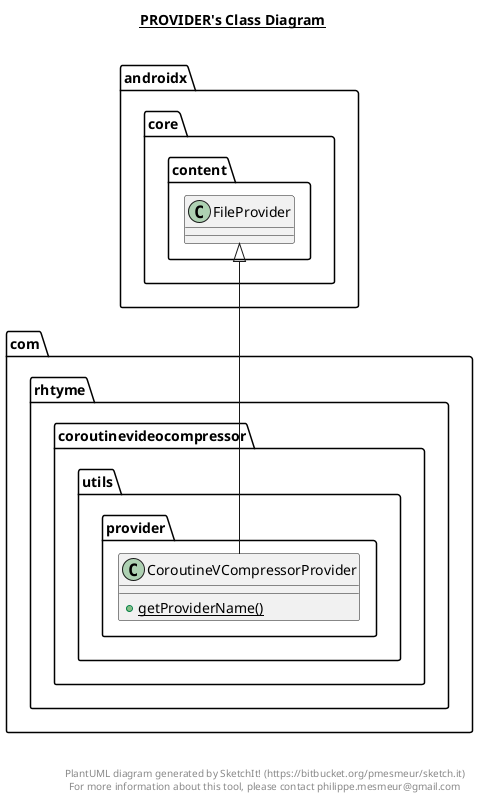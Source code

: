 @startuml

title __PROVIDER's Class Diagram__\n

  namespace com.rhtyme.coroutinevideocompressor {
    namespace utils.provider {
      class com.rhtyme.coroutinevideocompressor.utils.provider.CoroutineVCompressorProvider {
          {static} + getProviderName()
      }
    }
  }
  

  com.rhtyme.coroutinevideocompressor.utils.provider.CoroutineVCompressorProvider -up-|> androidx.core.content.FileProvider


right footer


PlantUML diagram generated by SketchIt! (https://bitbucket.org/pmesmeur/sketch.it)
For more information about this tool, please contact philippe.mesmeur@gmail.com
endfooter

@enduml
